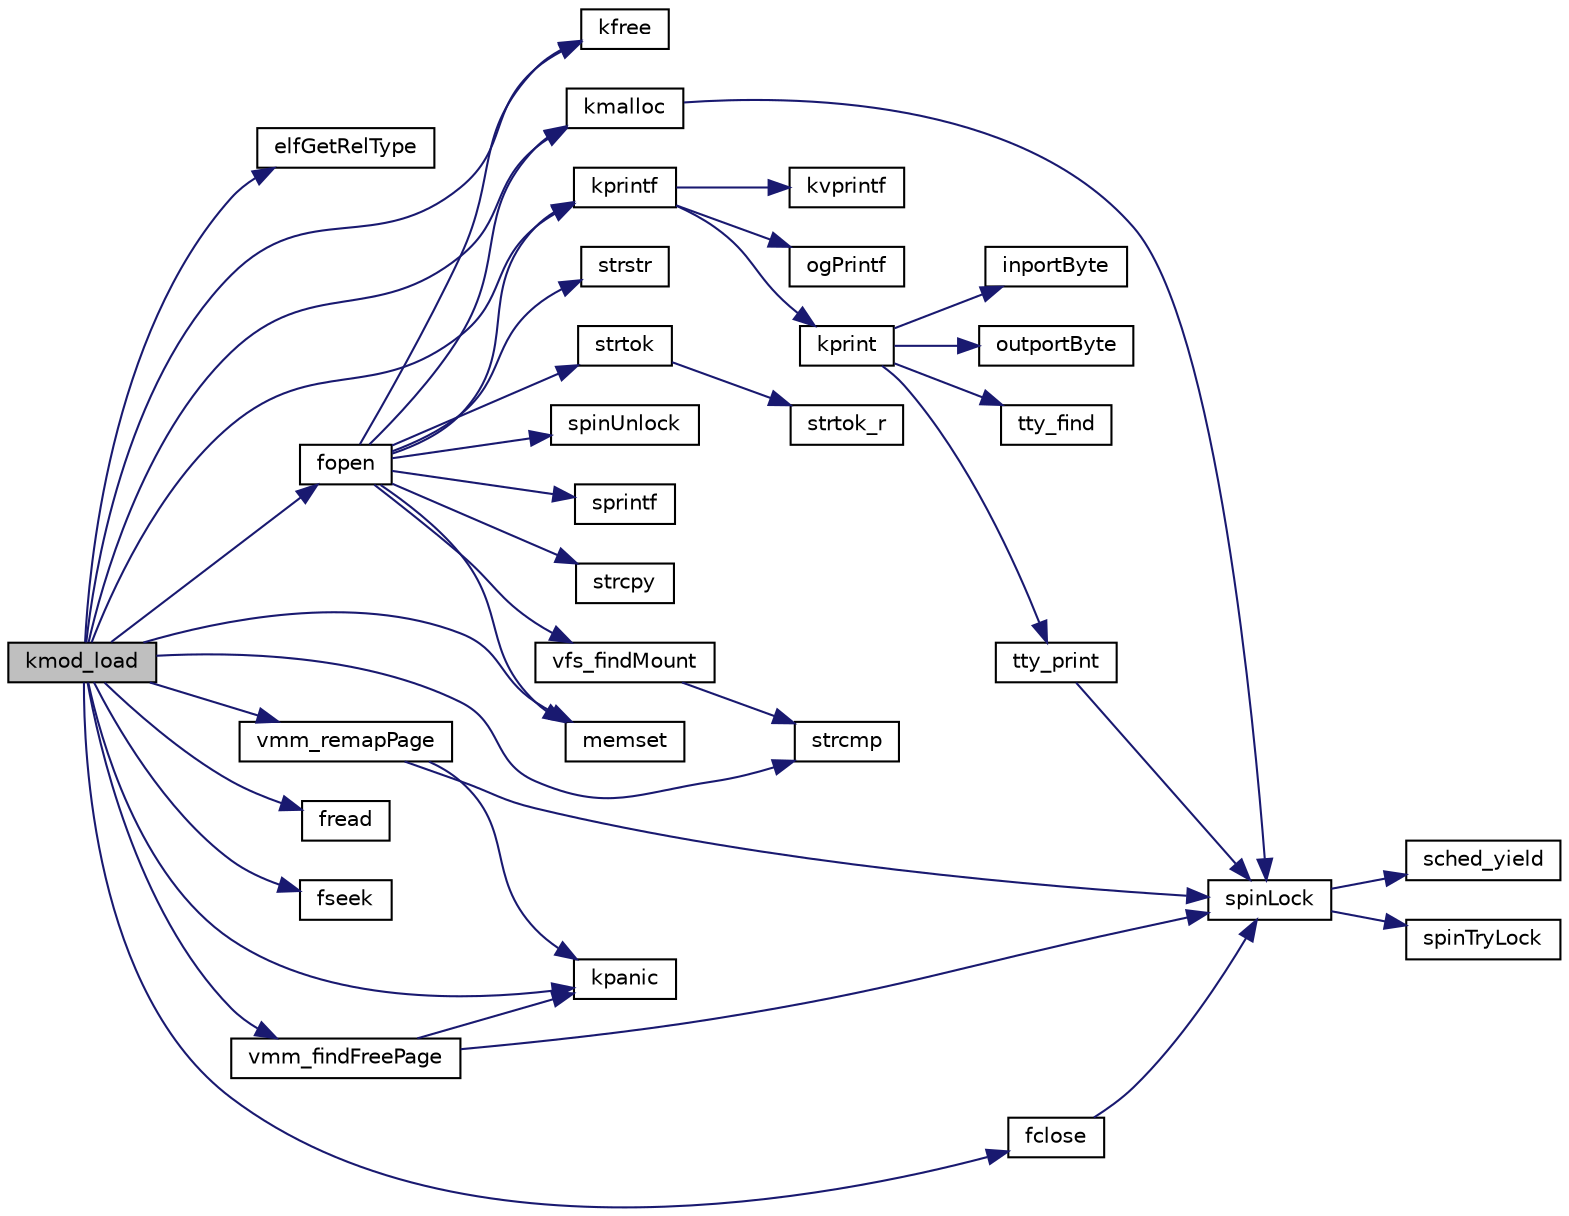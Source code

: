digraph "kmod_load"
{
 // LATEX_PDF_SIZE
  edge [fontname="Helvetica",fontsize="10",labelfontname="Helvetica",labelfontsize="10"];
  node [fontname="Helvetica",fontsize="10",shape=record];
  rankdir="LR";
  Node1 [label="kmod_load",height=0.2,width=0.4,color="black", fillcolor="grey75", style="filled", fontcolor="black",tooltip=" "];
  Node1 -> Node2 [color="midnightblue",fontsize="10",style="solid",fontname="Helvetica"];
  Node2 [label="elfGetRelType",height=0.2,width=0.4,color="black", fillcolor="white", style="filled",URL="$sys_2elf_8h.html#a18371af6e681af62767a92ac64af1ebb",tooltip=" "];
  Node1 -> Node3 [color="midnightblue",fontsize="10",style="solid",fontname="Helvetica"];
  Node3 [label="fclose",height=0.2,width=0.4,color="black", fillcolor="white", style="filled",URL="$file_8c.html#a62ac32695420234cb7ccbcfc6cabd4a4",tooltip=" "];
  Node3 -> Node4 [color="midnightblue",fontsize="10",style="solid",fontname="Helvetica"];
  Node4 [label="spinLock",height=0.2,width=0.4,color="black", fillcolor="white", style="filled",URL="$armv6_2spinlock_8c.html#a71f03d2ba55111c715b6068254847a53",tooltip=" "];
  Node4 -> Node5 [color="midnightblue",fontsize="10",style="solid",fontname="Helvetica"];
  Node5 [label="sched_yield",height=0.2,width=0.4,color="black", fillcolor="white", style="filled",URL="$armv6_2sched_8c.html#a08933fe6d593a1c78b9080359f15a0b7",tooltip=" "];
  Node4 -> Node6 [color="midnightblue",fontsize="10",style="solid",fontname="Helvetica"];
  Node6 [label="spinTryLock",height=0.2,width=0.4,color="black", fillcolor="white", style="filled",URL="$armv6_2spinlock_8c.html#a740766af5da58616f700fffab6768a78",tooltip=" "];
  Node1 -> Node7 [color="midnightblue",fontsize="10",style="solid",fontname="Helvetica"];
  Node7 [label="fopen",height=0.2,width=0.4,color="black", fillcolor="white", style="filled",URL="$file_8c.html#a249f3bc0af043dc5ac3c9aa8646986af",tooltip=" "];
  Node7 -> Node8 [color="midnightblue",fontsize="10",style="solid",fontname="Helvetica"];
  Node8 [label="kfree",height=0.2,width=0.4,color="black", fillcolor="white", style="filled",URL="$kmalloc_8h.html#aaa9ed6886459604cf73ccdbf6410e487",tooltip=" "];
  Node7 -> Node9 [color="midnightblue",fontsize="10",style="solid",fontname="Helvetica"];
  Node9 [label="kmalloc",height=0.2,width=0.4,color="black", fillcolor="white", style="filled",URL="$kmalloc_8h.html#a150eab2ac4ce4553e21ca10e7f441762",tooltip=" "];
  Node9 -> Node4 [color="midnightblue",fontsize="10",style="solid",fontname="Helvetica"];
  Node7 -> Node10 [color="midnightblue",fontsize="10",style="solid",fontname="Helvetica"];
  Node10 [label="kprintf",height=0.2,width=0.4,color="black", fillcolor="white", style="filled",URL="$kprintf_8h.html#a20b56810edb62a6fe59917015c30848f",tooltip=" "];
  Node10 -> Node11 [color="midnightblue",fontsize="10",style="solid",fontname="Helvetica"];
  Node11 [label="kprint",height=0.2,width=0.4,color="black", fillcolor="white", style="filled",URL="$video_8h.html#a5429378b96a24fadfd2d1f8d777eb95a",tooltip=" "];
  Node11 -> Node12 [color="midnightblue",fontsize="10",style="solid",fontname="Helvetica"];
  Node12 [label="inportByte",height=0.2,width=0.4,color="black", fillcolor="white", style="filled",URL="$io_8h.html#a77b934268de1b3ecdcf3f275413b3108",tooltip="input one byte from specified port"];
  Node11 -> Node13 [color="midnightblue",fontsize="10",style="solid",fontname="Helvetica"];
  Node13 [label="outportByte",height=0.2,width=0.4,color="black", fillcolor="white", style="filled",URL="$io_8h.html#a8acc1a06073db2e7b92ffbd00fbd0cf1",tooltip="outputut one byte to specified port"];
  Node11 -> Node14 [color="midnightblue",fontsize="10",style="solid",fontname="Helvetica"];
  Node14 [label="tty_find",height=0.2,width=0.4,color="black", fillcolor="white", style="filled",URL="$tty_8h.html#a4f96ccac7e60296ef496008d8cbed0ff",tooltip=" "];
  Node11 -> Node15 [color="midnightblue",fontsize="10",style="solid",fontname="Helvetica"];
  Node15 [label="tty_print",height=0.2,width=0.4,color="black", fillcolor="white", style="filled",URL="$tty_8h.html#ad96f57a7c113d3cfa76ee5fed6de33c0",tooltip=" "];
  Node15 -> Node4 [color="midnightblue",fontsize="10",style="solid",fontname="Helvetica"];
  Node10 -> Node16 [color="midnightblue",fontsize="10",style="solid",fontname="Helvetica"];
  Node16 [label="kvprintf",height=0.2,width=0.4,color="black", fillcolor="white", style="filled",URL="$kprintf_8c.html#a3093cdac4668a4ccffdd7f77270888b7",tooltip=" "];
  Node10 -> Node17 [color="midnightblue",fontsize="10",style="solid",fontname="Helvetica"];
  Node17 [label="ogPrintf",height=0.2,width=0.4,color="black", fillcolor="white", style="filled",URL="$kprintf_8h.html#a3b4a66bf1f6583e65660f281b6014aa1",tooltip=" "];
  Node7 -> Node18 [color="midnightblue",fontsize="10",style="solid",fontname="Helvetica"];
  Node18 [label="memset",height=0.2,width=0.4,color="black", fillcolor="white", style="filled",URL="$string_8h.html#ace4b911463887af5e748326323e99a23",tooltip=" "];
  Node7 -> Node19 [color="midnightblue",fontsize="10",style="solid",fontname="Helvetica"];
  Node19 [label="spinUnlock",height=0.2,width=0.4,color="black", fillcolor="white", style="filled",URL="$armv6_2spinlock_8c.html#ae29ab191c93f9ead066cb462dd2e7247",tooltip=" "];
  Node7 -> Node20 [color="midnightblue",fontsize="10",style="solid",fontname="Helvetica"];
  Node20 [label="sprintf",height=0.2,width=0.4,color="black", fillcolor="white", style="filled",URL="$kprintf_8h.html#ac38cd16373d98782e1465bd3d5aba470",tooltip=" "];
  Node7 -> Node21 [color="midnightblue",fontsize="10",style="solid",fontname="Helvetica"];
  Node21 [label="strcpy",height=0.2,width=0.4,color="black", fillcolor="white", style="filled",URL="$string_8h.html#a55e123beb3d7f96e25e024a13582d987",tooltip=" "];
  Node7 -> Node22 [color="midnightblue",fontsize="10",style="solid",fontname="Helvetica"];
  Node22 [label="strstr",height=0.2,width=0.4,color="black", fillcolor="white", style="filled",URL="$string_8h.html#adcec9a82a6a276e8edb0fd4fc26fe8f2",tooltip=" "];
  Node7 -> Node23 [color="midnightblue",fontsize="10",style="solid",fontname="Helvetica"];
  Node23 [label="strtok",height=0.2,width=0.4,color="black", fillcolor="white", style="filled",URL="$string_8h.html#a9af7251f0c1b875e0e34b8e2b94dda39",tooltip=" "];
  Node23 -> Node24 [color="midnightblue",fontsize="10",style="solid",fontname="Helvetica"];
  Node24 [label="strtok_r",height=0.2,width=0.4,color="black", fillcolor="white", style="filled",URL="$strtok_8c.html#af18c3fca5cc30bc1313728d45c031ae9",tooltip=" "];
  Node7 -> Node25 [color="midnightblue",fontsize="10",style="solid",fontname="Helvetica"];
  Node25 [label="vfs_findMount",height=0.2,width=0.4,color="black", fillcolor="white", style="filled",URL="$mount_8c.html#aa8cc926aa9badb781158b6738b1b0f2d",tooltip=" "];
  Node25 -> Node26 [color="midnightblue",fontsize="10",style="solid",fontname="Helvetica"];
  Node26 [label="strcmp",height=0.2,width=0.4,color="black", fillcolor="white", style="filled",URL="$string_8h.html#a6f3dcb20ff11ff9db5904c3cfb61a38c",tooltip=" "];
  Node1 -> Node27 [color="midnightblue",fontsize="10",style="solid",fontname="Helvetica"];
  Node27 [label="fread",height=0.2,width=0.4,color="black", fillcolor="white", style="filled",URL="$file_8c.html#ac539f57edd90fcd088fd3baa10319166",tooltip=" "];
  Node1 -> Node28 [color="midnightblue",fontsize="10",style="solid",fontname="Helvetica"];
  Node28 [label="fseek",height=0.2,width=0.4,color="black", fillcolor="white", style="filled",URL="$file_8c.html#aac4e345a7fcee61422a6b35b54f22def",tooltip=" "];
  Node1 -> Node8 [color="midnightblue",fontsize="10",style="solid",fontname="Helvetica"];
  Node1 -> Node9 [color="midnightblue",fontsize="10",style="solid",fontname="Helvetica"];
  Node1 -> Node29 [color="midnightblue",fontsize="10",style="solid",fontname="Helvetica"];
  Node29 [label="kpanic",height=0.2,width=0.4,color="black", fillcolor="white", style="filled",URL="$armv6_2kpanic_8c.html#adb9a182aa071791a306163d50d653deb",tooltip="print panic message and halt system"];
  Node1 -> Node10 [color="midnightblue",fontsize="10",style="solid",fontname="Helvetica"];
  Node1 -> Node18 [color="midnightblue",fontsize="10",style="solid",fontname="Helvetica"];
  Node1 -> Node26 [color="midnightblue",fontsize="10",style="solid",fontname="Helvetica"];
  Node1 -> Node30 [color="midnightblue",fontsize="10",style="solid",fontname="Helvetica"];
  Node30 [label="vmm_findFreePage",height=0.2,width=0.4,color="black", fillcolor="white", style="filled",URL="$vmm_8h.html#ab8e4e189a7b1df2a03072ce5b75c89fe",tooltip=" "];
  Node30 -> Node29 [color="midnightblue",fontsize="10",style="solid",fontname="Helvetica"];
  Node30 -> Node4 [color="midnightblue",fontsize="10",style="solid",fontname="Helvetica"];
  Node1 -> Node31 [color="midnightblue",fontsize="10",style="solid",fontname="Helvetica"];
  Node31 [label="vmm_remapPage",height=0.2,width=0.4,color="black", fillcolor="white", style="filled",URL="$paging_8h.html#adea68f248df43bddee62a09d945304b0",tooltip=" "];
  Node31 -> Node29 [color="midnightblue",fontsize="10",style="solid",fontname="Helvetica"];
  Node31 -> Node4 [color="midnightblue",fontsize="10",style="solid",fontname="Helvetica"];
}
